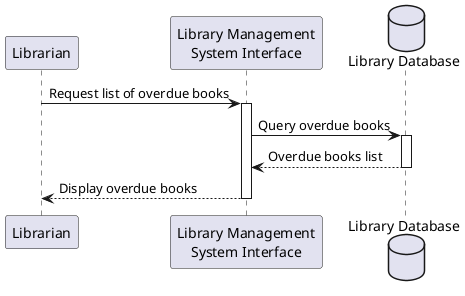@startuml
participant Librarian as L
participant "Library Management\nSystem Interface" as UI
database "Library Database" as DB

L -> UI : Request list of overdue books
activate UI

UI -> DB : Query overdue books
activate DB

DB --> UI : Overdue books list
deactivate DB

UI --> L : Display overdue books
deactivate UI

@enduml